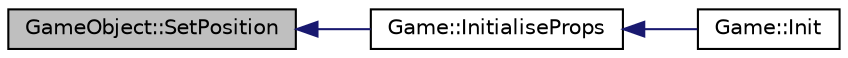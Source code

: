 digraph "GameObject::SetPosition"
{
  edge [fontname="Helvetica",fontsize="10",labelfontname="Helvetica",labelfontsize="10"];
  node [fontname="Helvetica",fontsize="10",shape=record];
  rankdir="LR";
  Node1 [label="GameObject::SetPosition",height=0.2,width=0.4,color="black", fillcolor="grey75", style="filled" fontcolor="black"];
  Node1 -> Node2 [dir="back",color="midnightblue",fontsize="10",style="solid",fontname="Helvetica"];
  Node2 [label="Game::InitialiseProps",height=0.2,width=0.4,color="black", fillcolor="white", style="filled",URL="$class_game.html#a1f6433c67fab3050335d7ff62dfa2273",tooltip="sets up in game objects "];
  Node2 -> Node3 [dir="back",color="midnightblue",fontsize="10",style="solid",fontname="Helvetica"];
  Node3 [label="Game::Init",height=0.2,width=0.4,color="black", fillcolor="white", style="filled",URL="$class_game.html#a555a9e4719fd49971765a2ab8b090b5c",tooltip="Initialises this object. "];
}

